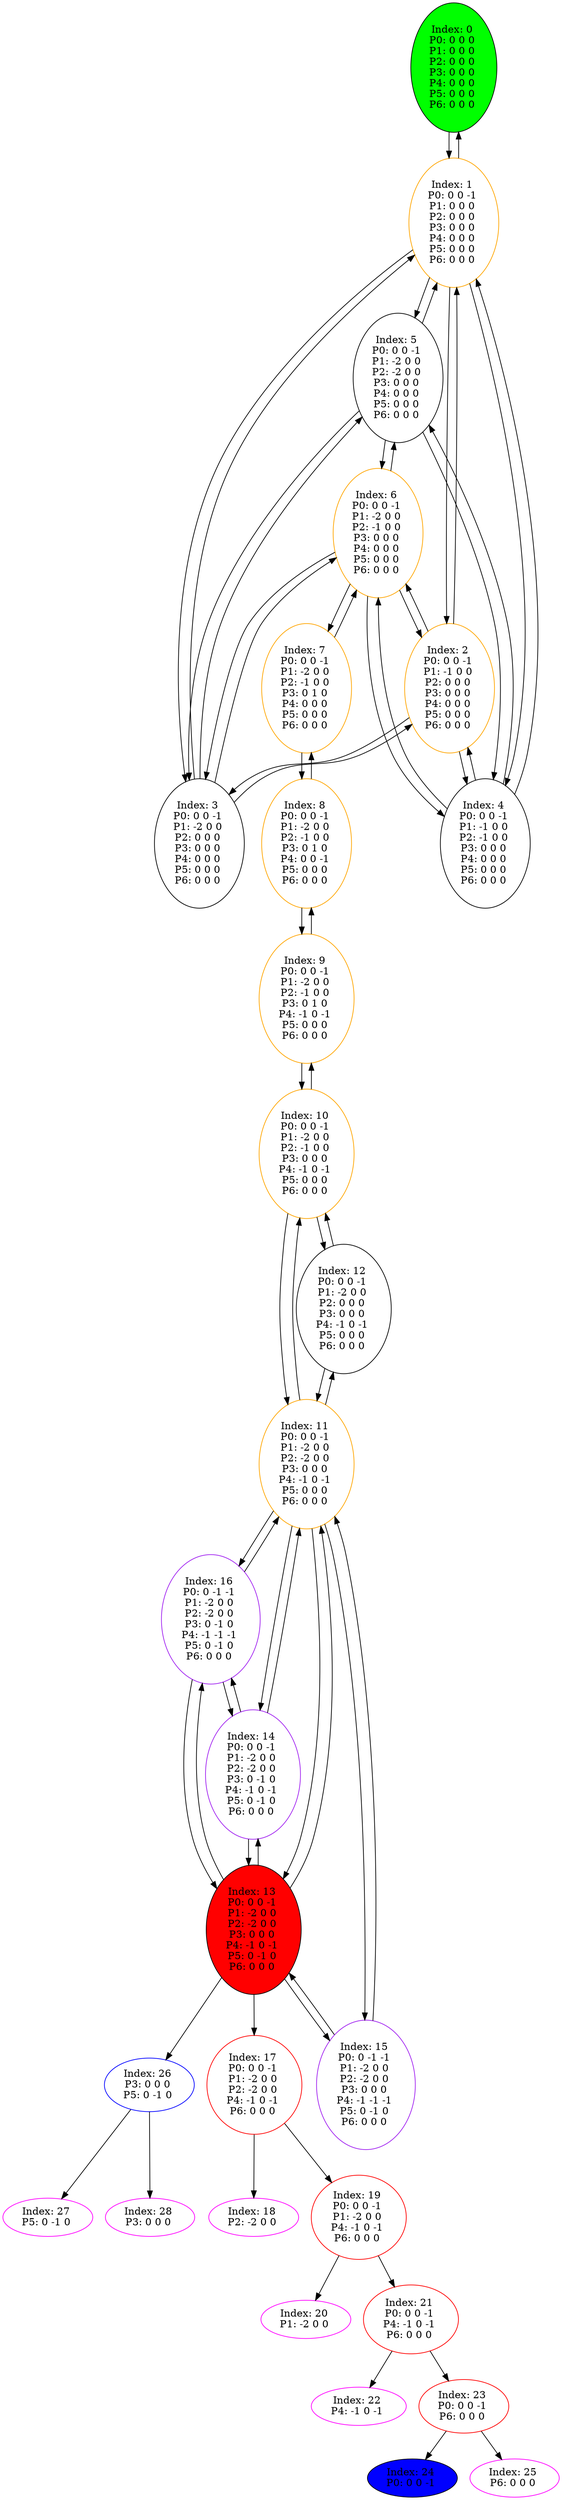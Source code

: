 digraph G {
color = "black"
0[label = "Index: 0 
P0: 0 0 0 
P1: 0 0 0 
P2: 0 0 0 
P3: 0 0 0 
P4: 0 0 0 
P5: 0 0 0 
P6: 0 0 0 
", style="filled", fillcolor = "green"]
1[label = "Index: 1 
P0: 0 0 -1 
P1: 0 0 0 
P2: 0 0 0 
P3: 0 0 0 
P4: 0 0 0 
P5: 0 0 0 
P6: 0 0 0 
", color = "orange"]
2[label = "Index: 2 
P0: 0 0 -1 
P1: -1 0 0 
P2: 0 0 0 
P3: 0 0 0 
P4: 0 0 0 
P5: 0 0 0 
P6: 0 0 0 
", color = "orange"]
3[label = "Index: 3 
P0: 0 0 -1 
P1: -2 0 0 
P2: 0 0 0 
P3: 0 0 0 
P4: 0 0 0 
P5: 0 0 0 
P6: 0 0 0 
"]
4[label = "Index: 4 
P0: 0 0 -1 
P1: -1 0 0 
P2: -1 0 0 
P3: 0 0 0 
P4: 0 0 0 
P5: 0 0 0 
P6: 0 0 0 
"]
5[label = "Index: 5 
P0: 0 0 -1 
P1: -2 0 0 
P2: -2 0 0 
P3: 0 0 0 
P4: 0 0 0 
P5: 0 0 0 
P6: 0 0 0 
"]
6[label = "Index: 6 
P0: 0 0 -1 
P1: -2 0 0 
P2: -1 0 0 
P3: 0 0 0 
P4: 0 0 0 
P5: 0 0 0 
P6: 0 0 0 
", color = "orange"]
7[label = "Index: 7 
P0: 0 0 -1 
P1: -2 0 0 
P2: -1 0 0 
P3: 0 1 0 
P4: 0 0 0 
P5: 0 0 0 
P6: 0 0 0 
", color = "orange"]
8[label = "Index: 8 
P0: 0 0 -1 
P1: -2 0 0 
P2: -1 0 0 
P3: 0 1 0 
P4: 0 0 -1 
P5: 0 0 0 
P6: 0 0 0 
", color = "orange"]
9[label = "Index: 9 
P0: 0 0 -1 
P1: -2 0 0 
P2: -1 0 0 
P3: 0 1 0 
P4: -1 0 -1 
P5: 0 0 0 
P6: 0 0 0 
", color = "orange"]
10[label = "Index: 10 
P0: 0 0 -1 
P1: -2 0 0 
P2: -1 0 0 
P3: 0 0 0 
P4: -1 0 -1 
P5: 0 0 0 
P6: 0 0 0 
", color = "orange"]
11[label = "Index: 11 
P0: 0 0 -1 
P1: -2 0 0 
P2: -2 0 0 
P3: 0 0 0 
P4: -1 0 -1 
P5: 0 0 0 
P6: 0 0 0 
", color = "orange"]
12[label = "Index: 12 
P0: 0 0 -1 
P1: -2 0 0 
P2: 0 0 0 
P3: 0 0 0 
P4: -1 0 -1 
P5: 0 0 0 
P6: 0 0 0 
"]
13[label = "Index: 13 
P0: 0 0 -1 
P1: -2 0 0 
P2: -2 0 0 
P3: 0 0 0 
P4: -1 0 -1 
P5: 0 -1 0 
P6: 0 0 0 
", style="filled", fillcolor = "red"]
14[label = "Index: 14 
P0: 0 0 -1 
P1: -2 0 0 
P2: -2 0 0 
P3: 0 -1 0 
P4: -1 0 -1 
P5: 0 -1 0 
P6: 0 0 0 
", color = "purple"]
15[label = "Index: 15 
P0: 0 -1 -1 
P1: -2 0 0 
P2: -2 0 0 
P3: 0 0 0 
P4: -1 -1 -1 
P5: 0 -1 0 
P6: 0 0 0 
", color = "purple"]
16[label = "Index: 16 
P0: 0 -1 -1 
P1: -2 0 0 
P2: -2 0 0 
P3: 0 -1 0 
P4: -1 -1 -1 
P5: 0 -1 0 
P6: 0 0 0 
", color = "purple"]
17[label = "Index: 17 
P0: 0 0 -1 
P1: -2 0 0 
P2: -2 0 0 
P4: -1 0 -1 
P6: 0 0 0 
", color = "red"]
18[label = "Index: 18 
P2: -2 0 0 
", color = "fuchsia"]
19[label = "Index: 19 
P0: 0 0 -1 
P1: -2 0 0 
P4: -1 0 -1 
P6: 0 0 0 
", color = "red"]
20[label = "Index: 20 
P1: -2 0 0 
", color = "fuchsia"]
21[label = "Index: 21 
P0: 0 0 -1 
P4: -1 0 -1 
P6: 0 0 0 
", color = "red"]
22[label = "Index: 22 
P4: -1 0 -1 
", color = "fuchsia"]
23[label = "Index: 23 
P0: 0 0 -1 
P6: 0 0 0 
", color = "red"]
24[label = "Index: 24 
P0: 0 0 -1 
", style="filled", fillcolor = "blue"]
25[label = "Index: 25 
P6: 0 0 0 
", color = "fuchsia"]
26[label = "Index: 26 
P3: 0 0 0 
P5: 0 -1 0 
", color = "blue"]
27[label = "Index: 27 
P5: 0 -1 0 
", color = "fuchsia"]
28[label = "Index: 28 
P3: 0 0 0 
", color = "fuchsia"]
0 -> 1

1 -> 0
1 -> 2
1 -> 3
1 -> 4
1 -> 5

2 -> 1
2 -> 3
2 -> 4
2 -> 6

3 -> 1
3 -> 2
3 -> 6
3 -> 5

4 -> 1
4 -> 2
4 -> 6
4 -> 5

5 -> 1
5 -> 3
5 -> 4
5 -> 6

6 -> 2
6 -> 3
6 -> 4
6 -> 5
6 -> 7

7 -> 6
7 -> 8

8 -> 7
8 -> 9

9 -> 8
9 -> 10

10 -> 9
10 -> 11
10 -> 12

11 -> 10
11 -> 12
11 -> 13
11 -> 14
11 -> 15
11 -> 16

12 -> 10
12 -> 11

13 -> 11
13 -> 14
13 -> 15
13 -> 16
13 -> 17
13 -> 26

14 -> 11
14 -> 13
14 -> 16

15 -> 11
15 -> 13

16 -> 11
16 -> 13
16 -> 14

17 -> 19
17 -> 18

19 -> 21
19 -> 20

21 -> 23
21 -> 22

23 -> 25
23 -> 24

26 -> 27
26 -> 28

}
